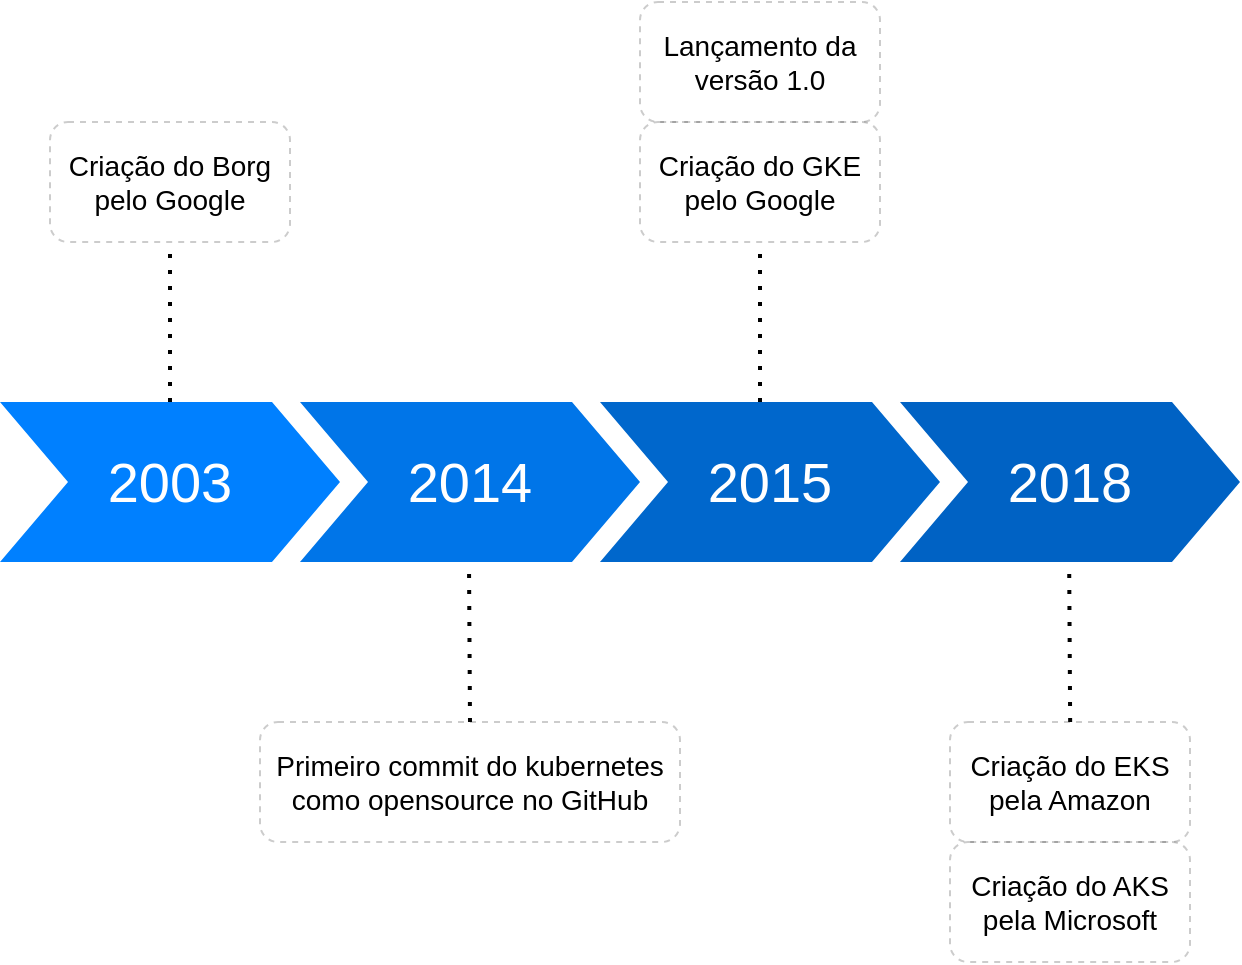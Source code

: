 <mxfile version="19.0.3" type="device"><diagram name="Page-1" id="d9b1e647-80fa-b4a2-5024-87a742678bcc"><mxGraphModel dx="1421" dy="904" grid="1" gridSize="10" guides="1" tooltips="1" connect="1" arrows="1" fold="1" page="1" pageScale="1" pageWidth="1100" pageHeight="850" background="none" math="0" shadow="0"><root><mxCell id="0"/><mxCell id="1" parent="0"/><mxCell id="57fe6abec08f04cb-1" value="2003" style="shape=step;whiteSpace=wrap;html=1;fontSize=28;fillColor=#0080FF;fontColor=#FFFFFF;strokeColor=none;" parent="1" vertex="1"><mxGeometry x="200" y="350" width="170" height="80" as="geometry"/></mxCell><mxCell id="57fe6abec08f04cb-2" value="2014" style="shape=step;whiteSpace=wrap;html=1;fontSize=28;fillColor=#0075E8;fontColor=#FFFFFF;strokeColor=none;" parent="1" vertex="1"><mxGeometry x="350" y="350" width="170" height="80" as="geometry"/></mxCell><mxCell id="57fe6abec08f04cb-3" value="2015" style="shape=step;whiteSpace=wrap;html=1;fontSize=28;fillColor=#0067CC;fontColor=#FFFFFF;strokeColor=none;" parent="1" vertex="1"><mxGeometry x="500" y="350" width="170" height="80" as="geometry"/></mxCell><mxCell id="57fe6abec08f04cb-4" value="2018" style="shape=step;whiteSpace=wrap;html=1;fontSize=28;fillColor=#0062C4;fontColor=#FFFFFF;strokeColor=none;" parent="1" vertex="1"><mxGeometry x="650" y="350" width="170" height="80" as="geometry"/></mxCell><mxCell id="EdI_Gj1eEODK0Q2V5iYL-2" value="" style="endArrow=none;dashed=1;html=1;dashPattern=1 3;strokeWidth=2;rounded=0;exitX=0.5;exitY=0;exitDx=0;exitDy=0;" parent="1" source="57fe6abec08f04cb-1" edge="1"><mxGeometry width="50" height="50" relative="1" as="geometry"><mxPoint x="290" y="290" as="sourcePoint"/><mxPoint x="285" y="270" as="targetPoint"/></mxGeometry></mxCell><mxCell id="EdI_Gj1eEODK0Q2V5iYL-4" value="" style="endArrow=none;dashed=1;html=1;dashPattern=1 3;strokeWidth=2;rounded=0;" parent="1" edge="1"><mxGeometry width="50" height="50" relative="1" as="geometry"><mxPoint x="435" y="510" as="sourcePoint"/><mxPoint x="434.5" y="430" as="targetPoint"/></mxGeometry></mxCell><mxCell id="EdI_Gj1eEODK0Q2V5iYL-6" value="&lt;span style=&quot;&quot;&gt;Criação do Borg pelo Google&lt;/span&gt;" style="rounded=1;whiteSpace=wrap;html=1;fontSize=14;fillColor=none;strokeWidth=1;dashed=1;opacity=20;" parent="1" vertex="1"><mxGeometry x="225" y="210" width="120" height="60" as="geometry"/></mxCell><mxCell id="EdI_Gj1eEODK0Q2V5iYL-7" value="Primeiro commit do kubernetes como opensource no GitHub" style="rounded=1;whiteSpace=wrap;html=1;fontSize=14;fillColor=none;strokeWidth=1;dashed=1;opacity=20;" parent="1" vertex="1"><mxGeometry x="330" y="510" width="210" height="60" as="geometry"/></mxCell><mxCell id="EdI_Gj1eEODK0Q2V5iYL-9" value="Criação do GKE pelo Google" style="rounded=1;whiteSpace=wrap;html=1;fontSize=14;fillColor=none;strokeWidth=1;dashed=1;opacity=20;" parent="1" vertex="1"><mxGeometry x="520" y="210" width="120" height="60" as="geometry"/></mxCell><mxCell id="EdI_Gj1eEODK0Q2V5iYL-10" value="" style="endArrow=none;dashed=1;html=1;dashPattern=1 3;strokeWidth=2;rounded=0;exitX=0.5;exitY=0;exitDx=0;exitDy=0;" parent="1" edge="1"><mxGeometry width="50" height="50" relative="1" as="geometry"><mxPoint x="580" y="350" as="sourcePoint"/><mxPoint x="580" y="270" as="targetPoint"/></mxGeometry></mxCell><mxCell id="EdI_Gj1eEODK0Q2V5iYL-11" value="" style="endArrow=none;dashed=1;html=1;dashPattern=1 3;strokeWidth=2;rounded=0;" parent="1" edge="1"><mxGeometry width="50" height="50" relative="1" as="geometry"><mxPoint x="735.08" y="510" as="sourcePoint"/><mxPoint x="734.58" y="430" as="targetPoint"/></mxGeometry></mxCell><mxCell id="EdI_Gj1eEODK0Q2V5iYL-13" value="Lançamento da versão 1.0" style="rounded=1;whiteSpace=wrap;html=1;fontSize=14;fillColor=none;strokeWidth=1;dashed=1;opacity=20;" parent="1" vertex="1"><mxGeometry x="520" y="150" width="120" height="60" as="geometry"/></mxCell><mxCell id="EdI_Gj1eEODK0Q2V5iYL-14" value="Criação do EKS pela Amazon" style="rounded=1;whiteSpace=wrap;html=1;fontSize=14;fillColor=none;strokeWidth=1;dashed=1;opacity=20;" parent="1" vertex="1"><mxGeometry x="675" y="510" width="120" height="60" as="geometry"/></mxCell><mxCell id="EdI_Gj1eEODK0Q2V5iYL-17" value="Criação do AKS pela Microsoft" style="rounded=1;whiteSpace=wrap;html=1;fontSize=14;fillColor=none;strokeWidth=1;dashed=1;opacity=20;" parent="1" vertex="1"><mxGeometry x="675" y="570" width="120" height="60" as="geometry"/></mxCell></root></mxGraphModel></diagram></mxfile>